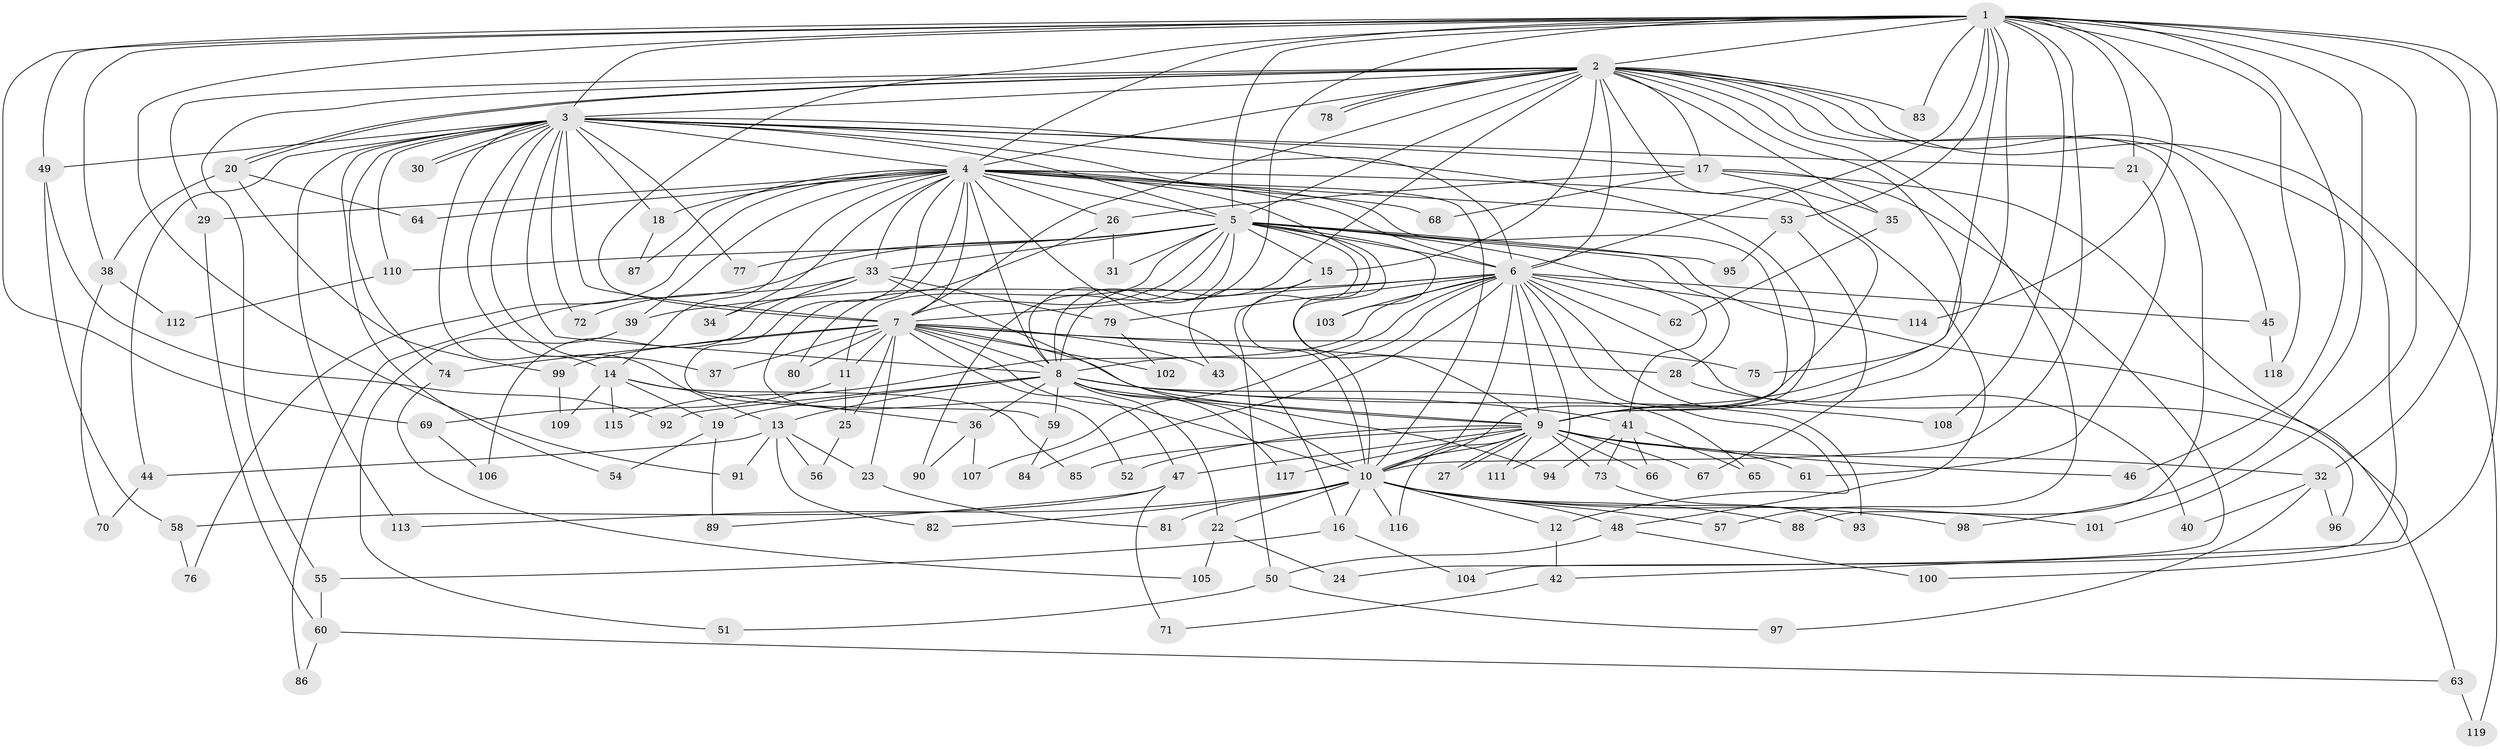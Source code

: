 // coarse degree distribution, {28: 0.011764705882352941, 19: 0.011764705882352941, 21: 0.011764705882352941, 20: 0.03529411764705882, 18: 0.023529411764705882, 16: 0.011764705882352941, 4: 0.09411764705882353, 3: 0.1411764705882353, 7: 0.047058823529411764, 5: 0.058823529411764705, 2: 0.5058823529411764, 1: 0.03529411764705882, 10: 0.011764705882352941}
// Generated by graph-tools (version 1.1) at 2025/49/03/04/25 22:49:46]
// undirected, 119 vertices, 263 edges
graph export_dot {
  node [color=gray90,style=filled];
  1;
  2;
  3;
  4;
  5;
  6;
  7;
  8;
  9;
  10;
  11;
  12;
  13;
  14;
  15;
  16;
  17;
  18;
  19;
  20;
  21;
  22;
  23;
  24;
  25;
  26;
  27;
  28;
  29;
  30;
  31;
  32;
  33;
  34;
  35;
  36;
  37;
  38;
  39;
  40;
  41;
  42;
  43;
  44;
  45;
  46;
  47;
  48;
  49;
  50;
  51;
  52;
  53;
  54;
  55;
  56;
  57;
  58;
  59;
  60;
  61;
  62;
  63;
  64;
  65;
  66;
  67;
  68;
  69;
  70;
  71;
  72;
  73;
  74;
  75;
  76;
  77;
  78;
  79;
  80;
  81;
  82;
  83;
  84;
  85;
  86;
  87;
  88;
  89;
  90;
  91;
  92;
  93;
  94;
  95;
  96;
  97;
  98;
  99;
  100;
  101;
  102;
  103;
  104;
  105;
  106;
  107;
  108;
  109;
  110;
  111;
  112;
  113;
  114;
  115;
  116;
  117;
  118;
  119;
  1 -- 2;
  1 -- 3;
  1 -- 4;
  1 -- 5;
  1 -- 6;
  1 -- 7;
  1 -- 8;
  1 -- 9;
  1 -- 10;
  1 -- 21;
  1 -- 32;
  1 -- 38;
  1 -- 46;
  1 -- 49;
  1 -- 53;
  1 -- 69;
  1 -- 75;
  1 -- 83;
  1 -- 91;
  1 -- 98;
  1 -- 100;
  1 -- 101;
  1 -- 108;
  1 -- 114;
  1 -- 118;
  2 -- 3;
  2 -- 4;
  2 -- 5;
  2 -- 6;
  2 -- 7;
  2 -- 8;
  2 -- 9;
  2 -- 10;
  2 -- 15;
  2 -- 17;
  2 -- 20;
  2 -- 20;
  2 -- 29;
  2 -- 35;
  2 -- 45;
  2 -- 55;
  2 -- 57;
  2 -- 78;
  2 -- 78;
  2 -- 83;
  2 -- 88;
  2 -- 104;
  2 -- 119;
  3 -- 4;
  3 -- 5;
  3 -- 6;
  3 -- 7;
  3 -- 8;
  3 -- 9;
  3 -- 10;
  3 -- 13;
  3 -- 14;
  3 -- 17;
  3 -- 18;
  3 -- 21;
  3 -- 30;
  3 -- 30;
  3 -- 37;
  3 -- 44;
  3 -- 49;
  3 -- 54;
  3 -- 72;
  3 -- 74;
  3 -- 77;
  3 -- 110;
  3 -- 113;
  4 -- 5;
  4 -- 6;
  4 -- 7;
  4 -- 8;
  4 -- 9;
  4 -- 10;
  4 -- 14;
  4 -- 16;
  4 -- 18;
  4 -- 26;
  4 -- 29;
  4 -- 33;
  4 -- 34;
  4 -- 39;
  4 -- 48;
  4 -- 52;
  4 -- 53;
  4 -- 59;
  4 -- 64;
  4 -- 68;
  4 -- 76;
  4 -- 87;
  5 -- 6;
  5 -- 7;
  5 -- 8;
  5 -- 9;
  5 -- 10;
  5 -- 11;
  5 -- 15;
  5 -- 28;
  5 -- 31;
  5 -- 33;
  5 -- 41;
  5 -- 63;
  5 -- 77;
  5 -- 86;
  5 -- 90;
  5 -- 95;
  5 -- 103;
  5 -- 110;
  6 -- 7;
  6 -- 8;
  6 -- 9;
  6 -- 10;
  6 -- 12;
  6 -- 39;
  6 -- 45;
  6 -- 62;
  6 -- 79;
  6 -- 84;
  6 -- 93;
  6 -- 96;
  6 -- 103;
  6 -- 107;
  6 -- 111;
  6 -- 114;
  6 -- 115;
  7 -- 8;
  7 -- 9;
  7 -- 10;
  7 -- 11;
  7 -- 23;
  7 -- 25;
  7 -- 28;
  7 -- 37;
  7 -- 43;
  7 -- 47;
  7 -- 74;
  7 -- 75;
  7 -- 80;
  7 -- 99;
  7 -- 102;
  8 -- 9;
  8 -- 10;
  8 -- 13;
  8 -- 19;
  8 -- 22;
  8 -- 36;
  8 -- 41;
  8 -- 59;
  8 -- 65;
  8 -- 92;
  8 -- 108;
  8 -- 117;
  9 -- 10;
  9 -- 27;
  9 -- 27;
  9 -- 32;
  9 -- 46;
  9 -- 47;
  9 -- 52;
  9 -- 61;
  9 -- 66;
  9 -- 67;
  9 -- 73;
  9 -- 85;
  9 -- 111;
  9 -- 116;
  9 -- 117;
  10 -- 12;
  10 -- 16;
  10 -- 22;
  10 -- 48;
  10 -- 57;
  10 -- 81;
  10 -- 82;
  10 -- 88;
  10 -- 98;
  10 -- 101;
  10 -- 113;
  10 -- 116;
  11 -- 25;
  11 -- 69;
  12 -- 42;
  13 -- 23;
  13 -- 44;
  13 -- 56;
  13 -- 82;
  13 -- 91;
  14 -- 19;
  14 -- 36;
  14 -- 85;
  14 -- 109;
  14 -- 115;
  15 -- 43;
  15 -- 50;
  16 -- 55;
  16 -- 104;
  17 -- 24;
  17 -- 26;
  17 -- 35;
  17 -- 42;
  17 -- 68;
  18 -- 87;
  19 -- 54;
  19 -- 89;
  20 -- 38;
  20 -- 64;
  20 -- 99;
  21 -- 61;
  22 -- 24;
  22 -- 105;
  23 -- 81;
  25 -- 56;
  26 -- 31;
  26 -- 80;
  28 -- 40;
  29 -- 60;
  32 -- 40;
  32 -- 96;
  32 -- 97;
  33 -- 34;
  33 -- 72;
  33 -- 79;
  33 -- 94;
  33 -- 106;
  35 -- 62;
  36 -- 90;
  36 -- 107;
  38 -- 70;
  38 -- 112;
  39 -- 51;
  41 -- 65;
  41 -- 66;
  41 -- 73;
  41 -- 94;
  42 -- 71;
  44 -- 70;
  45 -- 118;
  47 -- 58;
  47 -- 71;
  47 -- 89;
  48 -- 50;
  48 -- 100;
  49 -- 58;
  49 -- 92;
  50 -- 51;
  50 -- 97;
  53 -- 67;
  53 -- 95;
  55 -- 60;
  58 -- 76;
  59 -- 84;
  60 -- 63;
  60 -- 86;
  63 -- 119;
  69 -- 106;
  73 -- 93;
  74 -- 105;
  79 -- 102;
  99 -- 109;
  110 -- 112;
}
